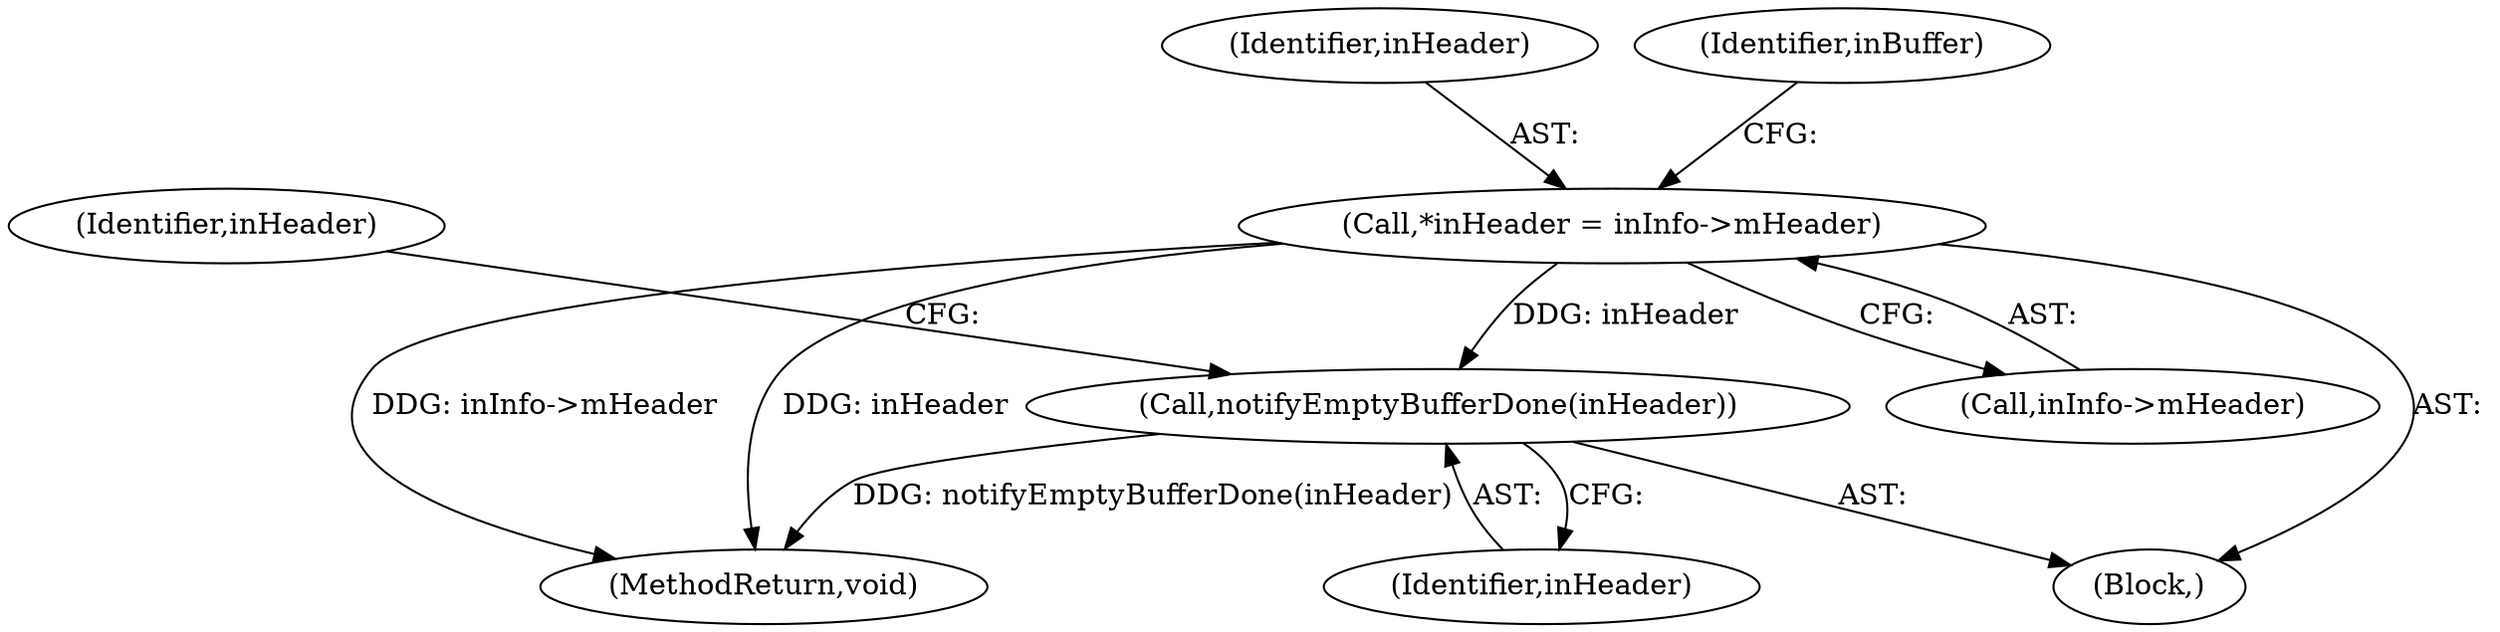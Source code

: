 digraph "0_Android_8e438e153f661e9df8db0ac41d587e940352df06@pointer" {
"1000203" [label="(Call,*inHeader = inInfo->mHeader)"];
"1000267" [label="(Call,notifyEmptyBufferDone(inHeader))"];
"1000205" [label="(Call,inInfo->mHeader)"];
"1000268" [label="(Identifier,inHeader)"];
"1001437" [label="(MethodReturn,void)"];
"1000267" [label="(Call,notifyEmptyBufferDone(inHeader))"];
"1000204" [label="(Identifier,inHeader)"];
"1000210" [label="(Identifier,inBuffer)"];
"1000270" [label="(Identifier,inHeader)"];
"1000203" [label="(Call,*inHeader = inInfo->mHeader)"];
"1000196" [label="(Block,)"];
"1000203" -> "1000196"  [label="AST: "];
"1000203" -> "1000205"  [label="CFG: "];
"1000204" -> "1000203"  [label="AST: "];
"1000205" -> "1000203"  [label="AST: "];
"1000210" -> "1000203"  [label="CFG: "];
"1000203" -> "1001437"  [label="DDG: inInfo->mHeader"];
"1000203" -> "1001437"  [label="DDG: inHeader"];
"1000203" -> "1000267"  [label="DDG: inHeader"];
"1000267" -> "1000196"  [label="AST: "];
"1000267" -> "1000268"  [label="CFG: "];
"1000268" -> "1000267"  [label="AST: "];
"1000270" -> "1000267"  [label="CFG: "];
"1000267" -> "1001437"  [label="DDG: notifyEmptyBufferDone(inHeader)"];
}

